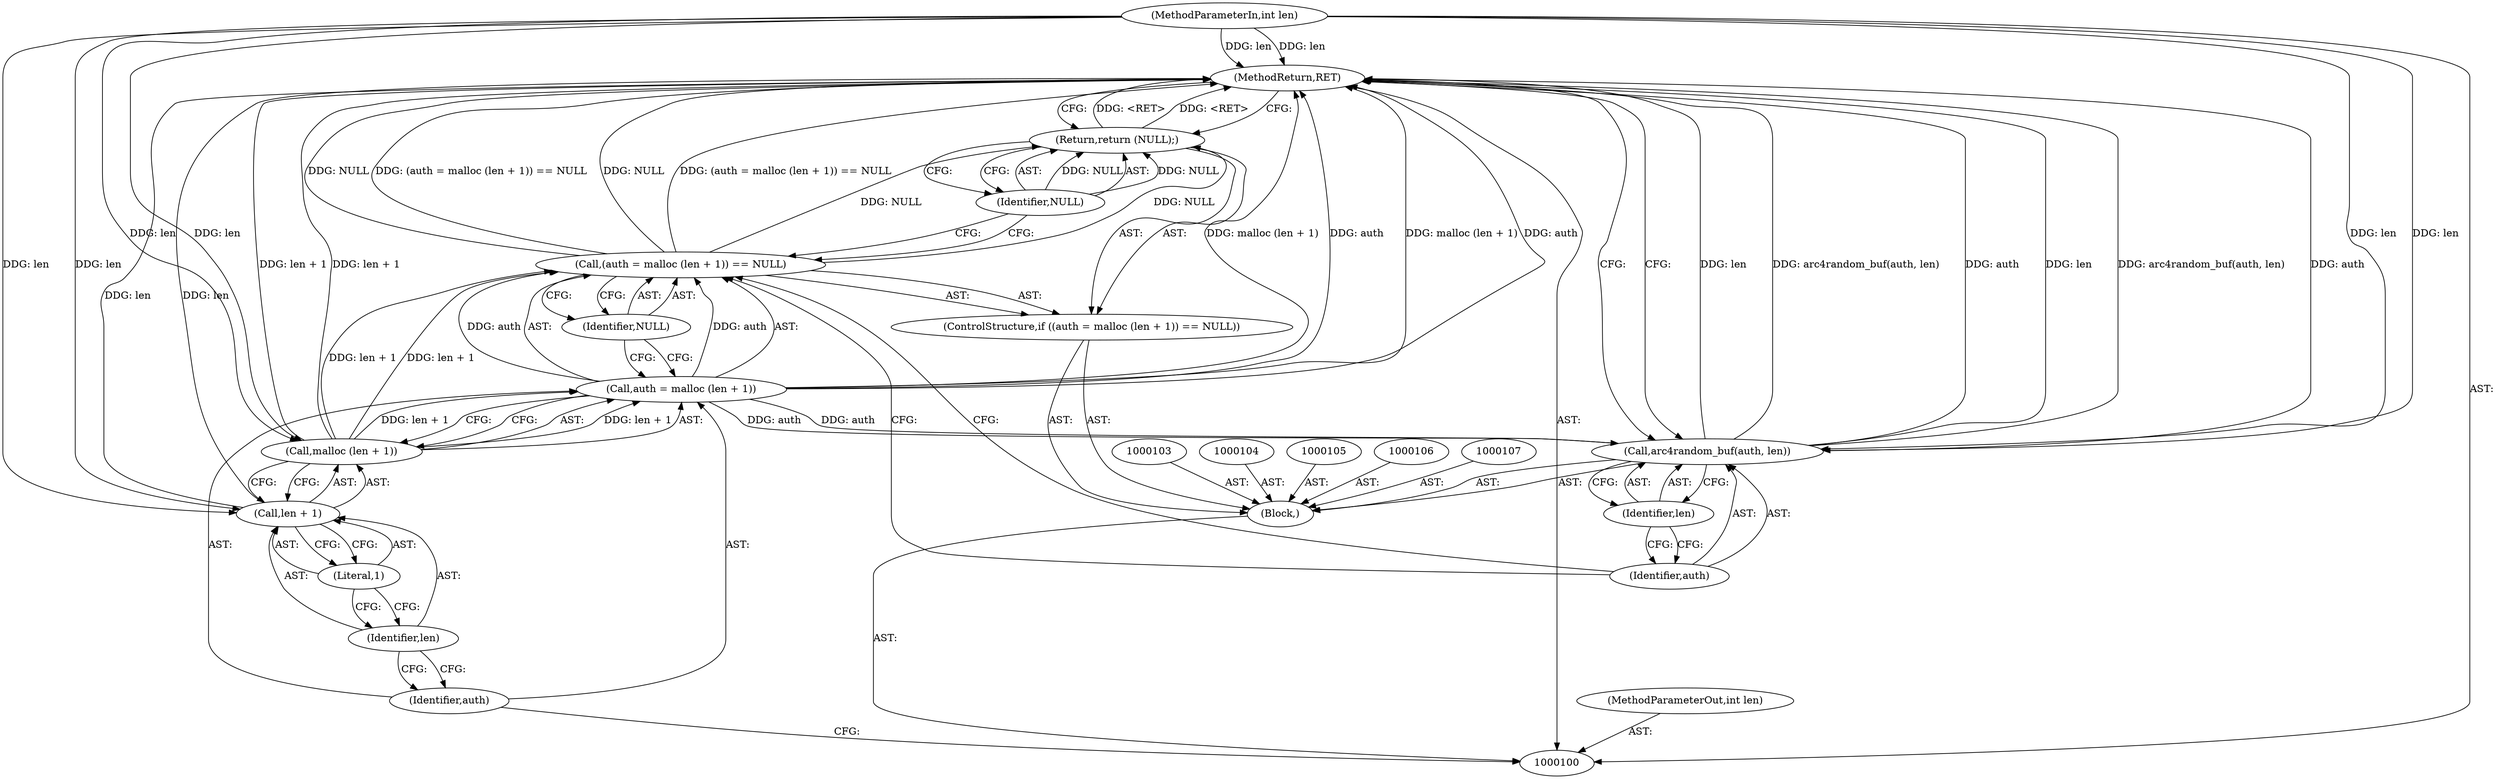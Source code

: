 digraph "1_libICE_ff5e59f32255913bb1cdf51441b98c9107ae165b" {
"1000122" [label="(MethodReturn,RET)"];
"1000112" [label="(Call,malloc (len + 1))"];
"1000113" [label="(Call,len + 1)"];
"1000114" [label="(Identifier,len)"];
"1000115" [label="(Literal,1)"];
"1000116" [label="(Identifier,NULL)"];
"1000108" [label="(ControlStructure,if ((auth = malloc (len + 1)) == NULL))"];
"1000109" [label="(Call,(auth = malloc (len + 1)) == NULL)"];
"1000110" [label="(Call,auth = malloc (len + 1))"];
"1000111" [label="(Identifier,auth)"];
"1000117" [label="(Return,return (NULL);)"];
"1000118" [label="(Identifier,NULL)"];
"1000120" [label="(Identifier,auth)"];
"1000121" [label="(Identifier,len)"];
"1000119" [label="(Call,arc4random_buf(auth, len))"];
"1000101" [label="(MethodParameterIn,int len)"];
"1000153" [label="(MethodParameterOut,int len)"];
"1000102" [label="(Block,)"];
"1000122" -> "1000100"  [label="AST: "];
"1000122" -> "1000117"  [label="CFG: "];
"1000122" -> "1000119"  [label="CFG: "];
"1000113" -> "1000122"  [label="DDG: len"];
"1000119" -> "1000122"  [label="DDG: len"];
"1000119" -> "1000122"  [label="DDG: arc4random_buf(auth, len)"];
"1000119" -> "1000122"  [label="DDG: auth"];
"1000110" -> "1000122"  [label="DDG: malloc (len + 1)"];
"1000110" -> "1000122"  [label="DDG: auth"];
"1000109" -> "1000122"  [label="DDG: (auth = malloc (len + 1)) == NULL"];
"1000109" -> "1000122"  [label="DDG: NULL"];
"1000112" -> "1000122"  [label="DDG: len + 1"];
"1000101" -> "1000122"  [label="DDG: len"];
"1000117" -> "1000122"  [label="DDG: <RET>"];
"1000112" -> "1000110"  [label="AST: "];
"1000112" -> "1000113"  [label="CFG: "];
"1000113" -> "1000112"  [label="AST: "];
"1000110" -> "1000112"  [label="CFG: "];
"1000112" -> "1000122"  [label="DDG: len + 1"];
"1000112" -> "1000109"  [label="DDG: len + 1"];
"1000112" -> "1000110"  [label="DDG: len + 1"];
"1000101" -> "1000112"  [label="DDG: len"];
"1000113" -> "1000112"  [label="AST: "];
"1000113" -> "1000115"  [label="CFG: "];
"1000114" -> "1000113"  [label="AST: "];
"1000115" -> "1000113"  [label="AST: "];
"1000112" -> "1000113"  [label="CFG: "];
"1000113" -> "1000122"  [label="DDG: len"];
"1000101" -> "1000113"  [label="DDG: len"];
"1000114" -> "1000113"  [label="AST: "];
"1000114" -> "1000111"  [label="CFG: "];
"1000115" -> "1000114"  [label="CFG: "];
"1000115" -> "1000113"  [label="AST: "];
"1000115" -> "1000114"  [label="CFG: "];
"1000113" -> "1000115"  [label="CFG: "];
"1000116" -> "1000109"  [label="AST: "];
"1000116" -> "1000110"  [label="CFG: "];
"1000109" -> "1000116"  [label="CFG: "];
"1000108" -> "1000102"  [label="AST: "];
"1000109" -> "1000108"  [label="AST: "];
"1000117" -> "1000108"  [label="AST: "];
"1000109" -> "1000108"  [label="AST: "];
"1000109" -> "1000116"  [label="CFG: "];
"1000110" -> "1000109"  [label="AST: "];
"1000116" -> "1000109"  [label="AST: "];
"1000118" -> "1000109"  [label="CFG: "];
"1000120" -> "1000109"  [label="CFG: "];
"1000109" -> "1000122"  [label="DDG: (auth = malloc (len + 1)) == NULL"];
"1000109" -> "1000122"  [label="DDG: NULL"];
"1000110" -> "1000109"  [label="DDG: auth"];
"1000112" -> "1000109"  [label="DDG: len + 1"];
"1000109" -> "1000117"  [label="DDG: NULL"];
"1000110" -> "1000109"  [label="AST: "];
"1000110" -> "1000112"  [label="CFG: "];
"1000111" -> "1000110"  [label="AST: "];
"1000112" -> "1000110"  [label="AST: "];
"1000116" -> "1000110"  [label="CFG: "];
"1000110" -> "1000122"  [label="DDG: malloc (len + 1)"];
"1000110" -> "1000122"  [label="DDG: auth"];
"1000110" -> "1000109"  [label="DDG: auth"];
"1000112" -> "1000110"  [label="DDG: len + 1"];
"1000110" -> "1000119"  [label="DDG: auth"];
"1000111" -> "1000110"  [label="AST: "];
"1000111" -> "1000100"  [label="CFG: "];
"1000114" -> "1000111"  [label="CFG: "];
"1000117" -> "1000108"  [label="AST: "];
"1000117" -> "1000118"  [label="CFG: "];
"1000118" -> "1000117"  [label="AST: "];
"1000122" -> "1000117"  [label="CFG: "];
"1000117" -> "1000122"  [label="DDG: <RET>"];
"1000118" -> "1000117"  [label="DDG: NULL"];
"1000109" -> "1000117"  [label="DDG: NULL"];
"1000118" -> "1000117"  [label="AST: "];
"1000118" -> "1000109"  [label="CFG: "];
"1000117" -> "1000118"  [label="CFG: "];
"1000118" -> "1000117"  [label="DDG: NULL"];
"1000120" -> "1000119"  [label="AST: "];
"1000120" -> "1000109"  [label="CFG: "];
"1000121" -> "1000120"  [label="CFG: "];
"1000121" -> "1000119"  [label="AST: "];
"1000121" -> "1000120"  [label="CFG: "];
"1000119" -> "1000121"  [label="CFG: "];
"1000119" -> "1000102"  [label="AST: "];
"1000119" -> "1000121"  [label="CFG: "];
"1000120" -> "1000119"  [label="AST: "];
"1000121" -> "1000119"  [label="AST: "];
"1000122" -> "1000119"  [label="CFG: "];
"1000119" -> "1000122"  [label="DDG: len"];
"1000119" -> "1000122"  [label="DDG: arc4random_buf(auth, len)"];
"1000119" -> "1000122"  [label="DDG: auth"];
"1000110" -> "1000119"  [label="DDG: auth"];
"1000101" -> "1000119"  [label="DDG: len"];
"1000101" -> "1000100"  [label="AST: "];
"1000101" -> "1000122"  [label="DDG: len"];
"1000101" -> "1000112"  [label="DDG: len"];
"1000101" -> "1000113"  [label="DDG: len"];
"1000101" -> "1000119"  [label="DDG: len"];
"1000153" -> "1000100"  [label="AST: "];
"1000102" -> "1000100"  [label="AST: "];
"1000103" -> "1000102"  [label="AST: "];
"1000104" -> "1000102"  [label="AST: "];
"1000105" -> "1000102"  [label="AST: "];
"1000106" -> "1000102"  [label="AST: "];
"1000107" -> "1000102"  [label="AST: "];
"1000108" -> "1000102"  [label="AST: "];
"1000119" -> "1000102"  [label="AST: "];
}
